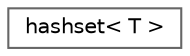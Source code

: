 digraph "Graphical Class Hierarchy"
{
 // LATEX_PDF_SIZE
  bgcolor="transparent";
  edge [fontname=Helvetica,fontsize=10,labelfontname=Helvetica,labelfontsize=10];
  node [fontname=Helvetica,fontsize=10,shape=box,height=0.2,width=0.4];
  rankdir="LR";
  Node0 [id="Node000000",label="hashset\< T \>",height=0.2,width=0.4,color="grey40", fillcolor="white", style="filled",URL="$classhashset.html",tooltip="The hashset class represents a hash set."];
}
